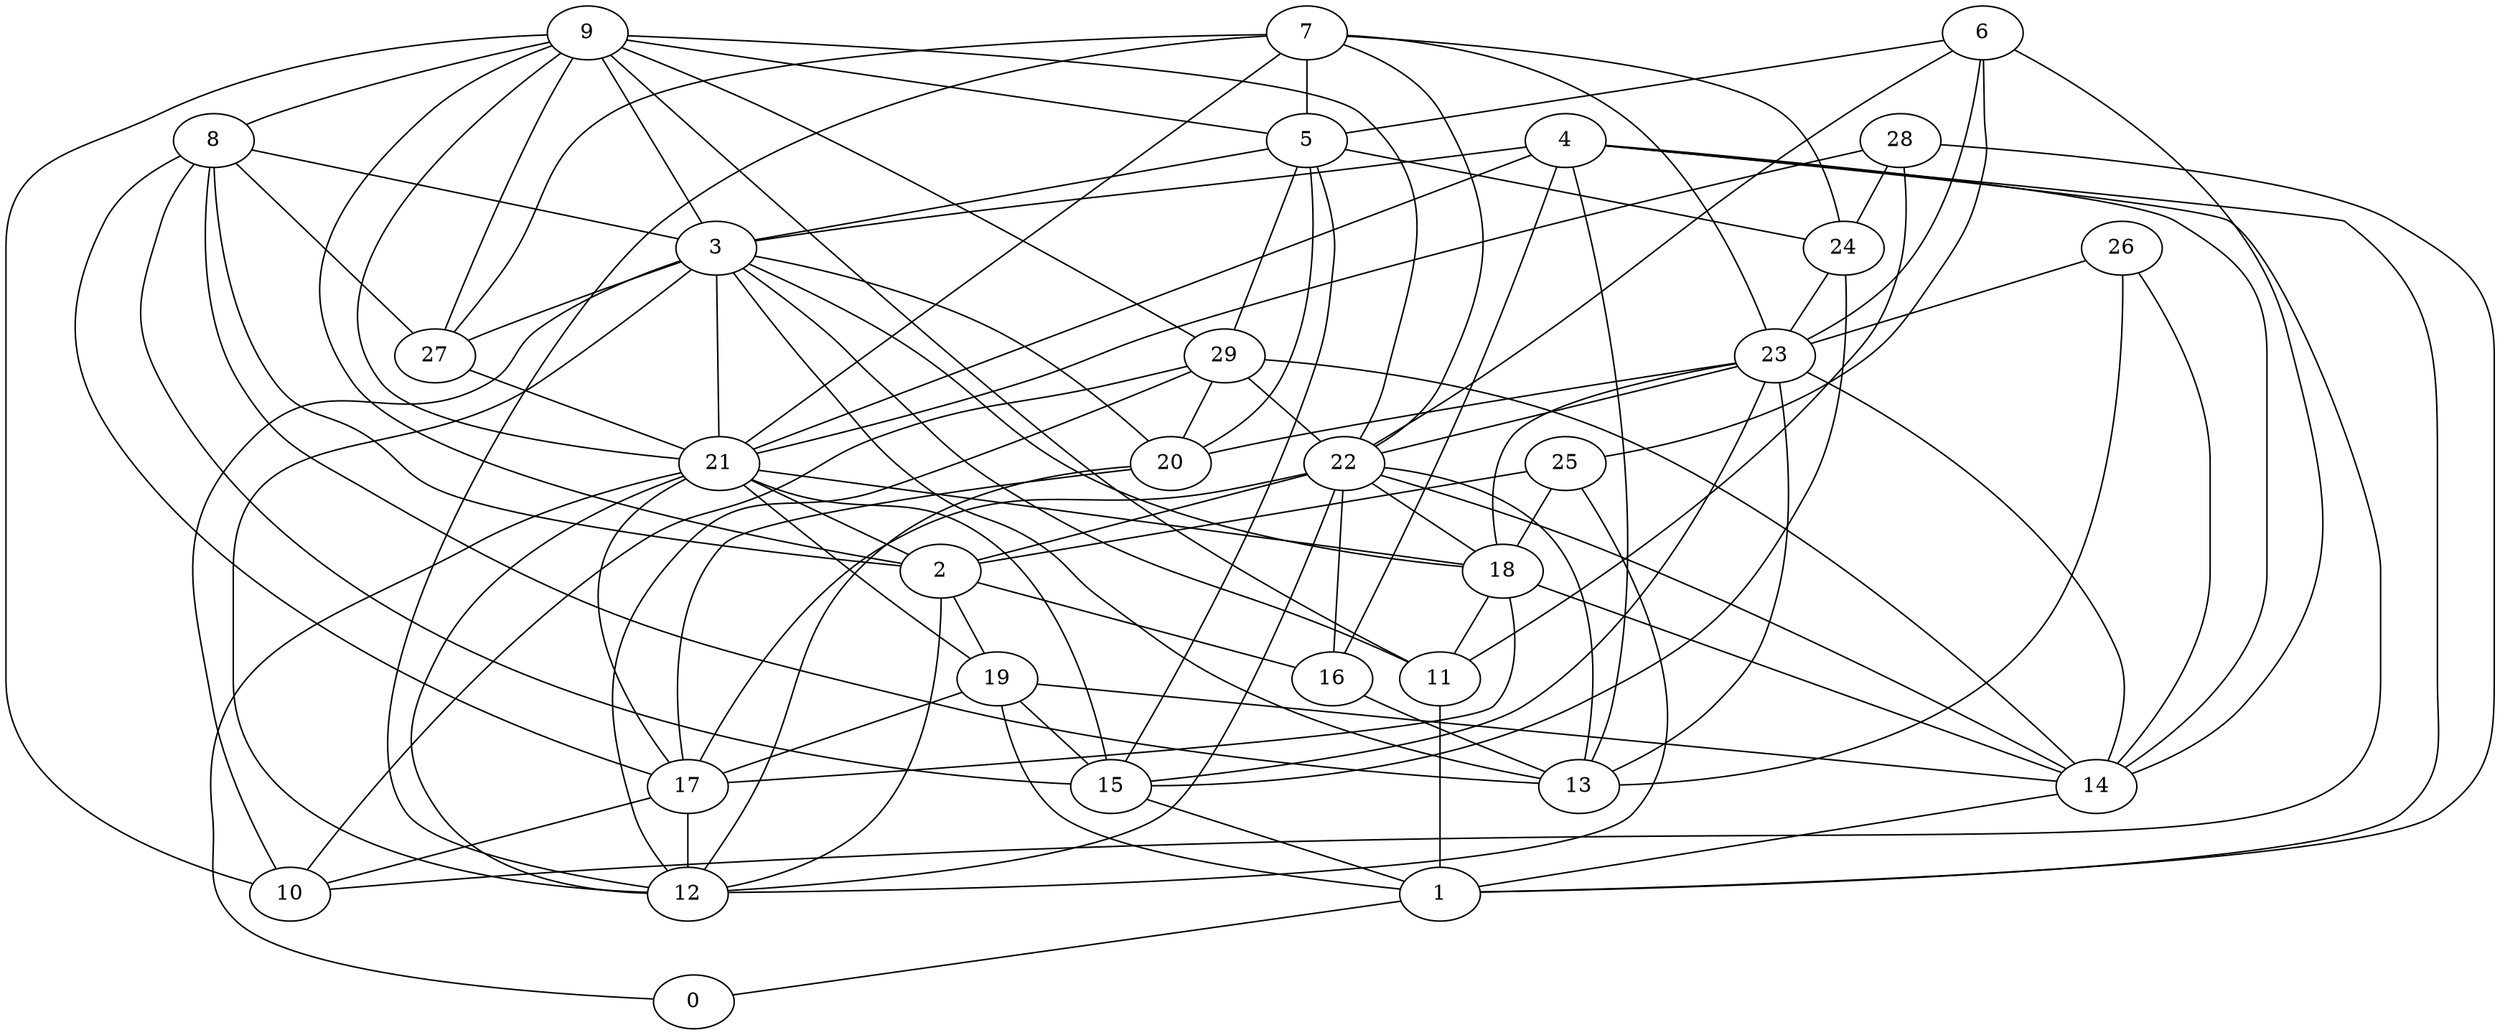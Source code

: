 digraph GG_graph {

subgraph G_graph {
edge [color = black]
"1" -> "0" [dir = none]
"9" -> "22" [dir = none]
"9" -> "27" [dir = none]
"9" -> "11" [dir = none]
"9" -> "21" [dir = none]
"9" -> "10" [dir = none]
"9" -> "29" [dir = none]
"22" -> "16" [dir = none]
"29" -> "22" [dir = none]
"29" -> "14" [dir = none]
"15" -> "1" [dir = none]
"26" -> "14" [dir = none]
"26" -> "13" [dir = none]
"26" -> "23" [dir = none]
"17" -> "12" [dir = none]
"28" -> "24" [dir = none]
"28" -> "21" [dir = none]
"28" -> "1" [dir = none]
"7" -> "5" [dir = none]
"7" -> "27" [dir = none]
"7" -> "24" [dir = none]
"20" -> "12" [dir = none]
"20" -> "17" [dir = none]
"21" -> "17" [dir = none]
"21" -> "0" [dir = none]
"21" -> "15" [dir = none]
"21" -> "12" [dir = none]
"21" -> "19" [dir = none]
"21" -> "2" [dir = none]
"4" -> "10" [dir = none]
"4" -> "14" [dir = none]
"4" -> "21" [dir = none]
"4" -> "13" [dir = none]
"4" -> "1" [dir = none]
"4" -> "16" [dir = none]
"8" -> "15" [dir = none]
"8" -> "13" [dir = none]
"8" -> "17" [dir = none]
"8" -> "3" [dir = none]
"19" -> "15" [dir = none]
"3" -> "13" [dir = none]
"3" -> "10" [dir = none]
"3" -> "18" [dir = none]
"3" -> "21" [dir = none]
"3" -> "11" [dir = none]
"3" -> "27" [dir = none]
"6" -> "22" [dir = none]
"6" -> "5" [dir = none]
"5" -> "3" [dir = none]
"5" -> "29" [dir = none]
"5" -> "15" [dir = none]
"24" -> "23" [dir = none]
"24" -> "15" [dir = none]
"18" -> "14" [dir = none]
"18" -> "17" [dir = none]
"25" -> "12" [dir = none]
"25" -> "2" [dir = none]
"2" -> "12" [dir = none]
"23" -> "13" [dir = none]
"8" -> "2" [dir = none]
"19" -> "17" [dir = none]
"2" -> "19" [dir = none]
"7" -> "23" [dir = none]
"22" -> "12" [dir = none]
"23" -> "18" [dir = none]
"29" -> "20" [dir = none]
"9" -> "5" [dir = none]
"19" -> "1" [dir = none]
"3" -> "20" [dir = none]
"7" -> "21" [dir = none]
"14" -> "1" [dir = none]
"23" -> "15" [dir = none]
"6" -> "14" [dir = none]
"3" -> "12" [dir = none]
"22" -> "13" [dir = none]
"29" -> "12" [dir = none]
"7" -> "12" [dir = none]
"8" -> "27" [dir = none]
"28" -> "11" [dir = none]
"25" -> "18" [dir = none]
"6" -> "23" [dir = none]
"9" -> "8" [dir = none]
"5" -> "24" [dir = none]
"7" -> "22" [dir = none]
"19" -> "14" [dir = none]
"16" -> "13" [dir = none]
"6" -> "25" [dir = none]
"29" -> "10" [dir = none]
"22" -> "18" [dir = none]
"22" -> "2" [dir = none]
"23" -> "20" [dir = none]
"22" -> "17" [dir = none]
"23" -> "22" [dir = none]
"2" -> "16" [dir = none]
"11" -> "1" [dir = none]
"21" -> "18" [dir = none]
"27" -> "21" [dir = none]
"4" -> "3" [dir = none]
"18" -> "11" [dir = none]
"17" -> "10" [dir = none]
"5" -> "20" [dir = none]
"22" -> "14" [dir = none]
"9" -> "3" [dir = none]
"23" -> "14" [dir = none]
"9" -> "2" [dir = none]
}

}

